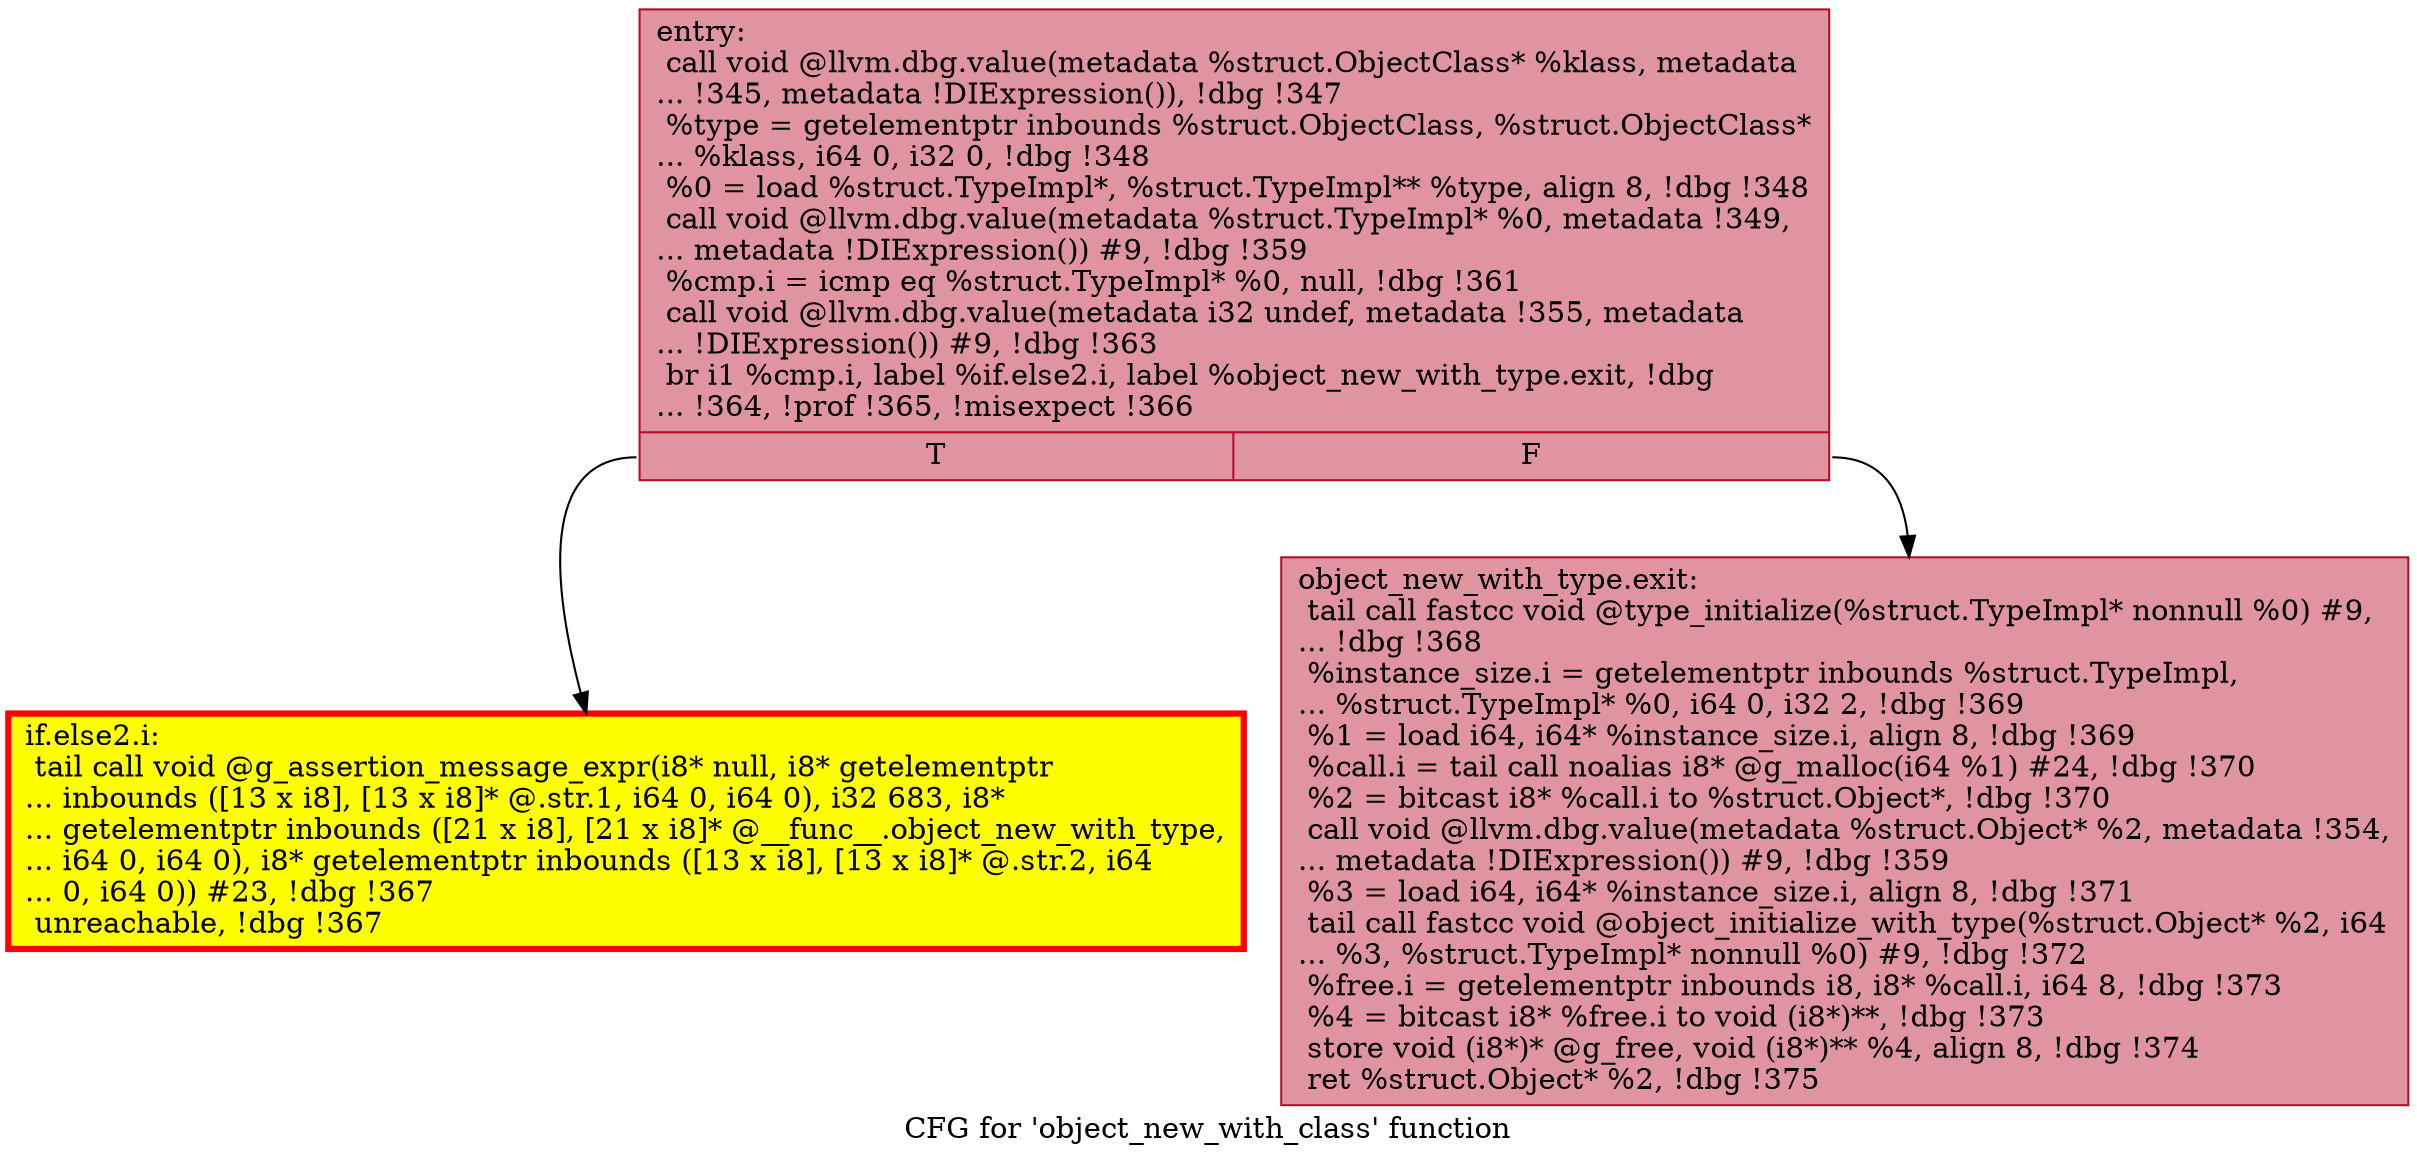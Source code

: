 digraph "CFG for 'object_new_with_class' function" {
	label="CFG for 'object_new_with_class' function";

	Node0x55ee2255d3b0 [shape=record,color="#b70d28ff", style=filled, fillcolor="#b70d2870",label="{entry:\l  call void @llvm.dbg.value(metadata %struct.ObjectClass* %klass, metadata\l... !345, metadata !DIExpression()), !dbg !347\l  %type = getelementptr inbounds %struct.ObjectClass, %struct.ObjectClass*\l... %klass, i64 0, i32 0, !dbg !348\l  %0 = load %struct.TypeImpl*, %struct.TypeImpl** %type, align 8, !dbg !348\l  call void @llvm.dbg.value(metadata %struct.TypeImpl* %0, metadata !349,\l... metadata !DIExpression()) #9, !dbg !359\l  %cmp.i = icmp eq %struct.TypeImpl* %0, null, !dbg !361\l  call void @llvm.dbg.value(metadata i32 undef, metadata !355, metadata\l... !DIExpression()) #9, !dbg !363\l  br i1 %cmp.i, label %if.else2.i, label %object_new_with_type.exit, !dbg\l... !364, !prof !365, !misexpect !366\l|{<s0>T|<s1>F}}"];
	Node0x55ee2255d3b0:s0 -> Node0x55ee225bc0d0;
	Node0x55ee2255d3b0:s1 -> Node0x55ee22818310;
	Node0x55ee225bc0d0 [shape=record,penwidth=3.0, style="filled", color="red", fillcolor="yellow",label="{if.else2.i:                                       \l  tail call void @g_assertion_message_expr(i8* null, i8* getelementptr\l... inbounds ([13 x i8], [13 x i8]* @.str.1, i64 0, i64 0), i32 683, i8*\l... getelementptr inbounds ([21 x i8], [21 x i8]* @__func__.object_new_with_type,\l... i64 0, i64 0), i8* getelementptr inbounds ([13 x i8], [13 x i8]* @.str.2, i64\l... 0, i64 0)) #23, !dbg !367\l  unreachable, !dbg !367\l}"];
	Node0x55ee22818310 [shape=record,color="#b70d28ff", style=filled, fillcolor="#b70d2870",label="{object_new_with_type.exit:                        \l  tail call fastcc void @type_initialize(%struct.TypeImpl* nonnull %0) #9,\l... !dbg !368\l  %instance_size.i = getelementptr inbounds %struct.TypeImpl,\l... %struct.TypeImpl* %0, i64 0, i32 2, !dbg !369\l  %1 = load i64, i64* %instance_size.i, align 8, !dbg !369\l  %call.i = tail call noalias i8* @g_malloc(i64 %1) #24, !dbg !370\l  %2 = bitcast i8* %call.i to %struct.Object*, !dbg !370\l  call void @llvm.dbg.value(metadata %struct.Object* %2, metadata !354,\l... metadata !DIExpression()) #9, !dbg !359\l  %3 = load i64, i64* %instance_size.i, align 8, !dbg !371\l  tail call fastcc void @object_initialize_with_type(%struct.Object* %2, i64\l... %3, %struct.TypeImpl* nonnull %0) #9, !dbg !372\l  %free.i = getelementptr inbounds i8, i8* %call.i, i64 8, !dbg !373\l  %4 = bitcast i8* %free.i to void (i8*)**, !dbg !373\l  store void (i8*)* @g_free, void (i8*)** %4, align 8, !dbg !374\l  ret %struct.Object* %2, !dbg !375\l}"];
}
